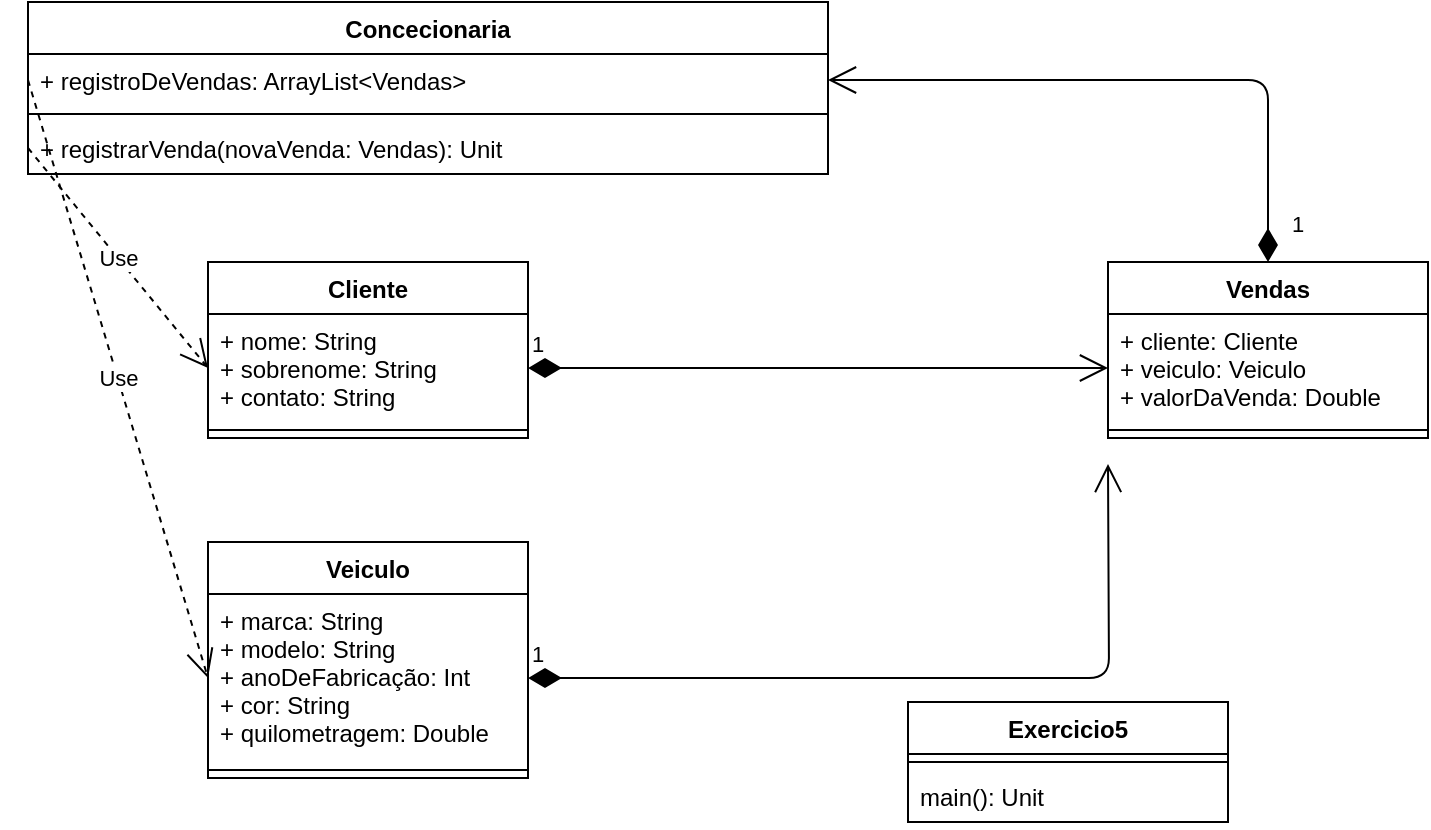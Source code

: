 <mxfile version="13.6.6" type="device"><diagram id="2YCGG8m8etdBkSunuexX" name="Page-1"><mxGraphModel dx="868" dy="482" grid="1" gridSize="10" guides="1" tooltips="1" connect="1" arrows="1" fold="1" page="1" pageScale="1" pageWidth="827" pageHeight="1169" background="#ffffff" math="0" shadow="0"><root><mxCell id="0"/><mxCell id="1" parent="0"/><mxCell id="ZwA932qo0Er_MMObk_F_-13" value="Vendas" style="swimlane;fontStyle=1;align=center;verticalAlign=top;childLayout=stackLayout;horizontal=1;startSize=26;horizontalStack=0;resizeParent=1;resizeParentMax=0;resizeLast=0;collapsible=1;marginBottom=0;" parent="1" vertex="1"><mxGeometry x="600" y="160" width="160" height="88" as="geometry"/></mxCell><mxCell id="ZwA932qo0Er_MMObk_F_-14" value="+ cliente: Cliente&#10;+ veiculo: Veiculo&#10;+ valorDaVenda: Double" style="text;strokeColor=none;fillColor=none;align=left;verticalAlign=top;spacingLeft=4;spacingRight=4;overflow=hidden;rotatable=0;points=[[0,0.5],[1,0.5]];portConstraint=eastwest;" parent="ZwA932qo0Er_MMObk_F_-13" vertex="1"><mxGeometry y="26" width="160" height="54" as="geometry"/></mxCell><mxCell id="ZwA932qo0Er_MMObk_F_-15" value="" style="line;strokeWidth=1;fillColor=none;align=left;verticalAlign=middle;spacingTop=-1;spacingLeft=3;spacingRight=3;rotatable=0;labelPosition=right;points=[];portConstraint=eastwest;" parent="ZwA932qo0Er_MMObk_F_-13" vertex="1"><mxGeometry y="80" width="160" height="8" as="geometry"/></mxCell><mxCell id="ZwA932qo0Er_MMObk_F_-17" value="1" style="endArrow=open;html=1;endSize=12;startArrow=diamondThin;startSize=14;startFill=1;edgeStyle=orthogonalEdgeStyle;align=left;verticalAlign=bottom;exitX=1;exitY=0.5;exitDx=0;exitDy=0;entryX=0;entryY=0.5;entryDx=0;entryDy=0;" parent="1" source="ZwA932qo0Er_MMObk_F_-6" target="ZwA932qo0Er_MMObk_F_-14" edge="1"><mxGeometry x="-1" y="3" relative="1" as="geometry"><mxPoint x="330" y="250" as="sourcePoint"/><mxPoint x="490" y="250" as="targetPoint"/></mxGeometry></mxCell><mxCell id="ZwA932qo0Er_MMObk_F_-1" value="Veiculo" style="swimlane;fontStyle=1;align=center;verticalAlign=top;childLayout=stackLayout;horizontal=1;startSize=26;horizontalStack=0;resizeParent=1;resizeParentMax=0;resizeLast=0;collapsible=1;marginBottom=0;" parent="1" vertex="1"><mxGeometry x="150" y="300" width="160" height="118" as="geometry"/></mxCell><mxCell id="ZwA932qo0Er_MMObk_F_-2" value="+ marca: String&#10;+ modelo: String&#10;+ anoDeFabricação: Int&#10;+ cor: String&#10;+ quilometragem: Double" style="text;strokeColor=none;fillColor=none;align=left;verticalAlign=top;spacingLeft=4;spacingRight=4;overflow=hidden;rotatable=0;points=[[0,0.5],[1,0.5]];portConstraint=eastwest;" parent="ZwA932qo0Er_MMObk_F_-1" vertex="1"><mxGeometry y="26" width="160" height="84" as="geometry"/></mxCell><mxCell id="ZwA932qo0Er_MMObk_F_-3" value="" style="line;strokeWidth=1;fillColor=none;align=left;verticalAlign=middle;spacingTop=-1;spacingLeft=3;spacingRight=3;rotatable=0;labelPosition=right;points=[];portConstraint=eastwest;" parent="ZwA932qo0Er_MMObk_F_-1" vertex="1"><mxGeometry y="110" width="160" height="8" as="geometry"/></mxCell><mxCell id="ZwA932qo0Er_MMObk_F_-5" value="Cliente" style="swimlane;fontStyle=1;align=center;verticalAlign=top;childLayout=stackLayout;horizontal=1;startSize=26;horizontalStack=0;resizeParent=1;resizeParentMax=0;resizeLast=0;collapsible=1;marginBottom=0;" parent="1" vertex="1"><mxGeometry x="150" y="160" width="160" height="88" as="geometry"/></mxCell><mxCell id="ZwA932qo0Er_MMObk_F_-6" value="+ nome: String&#10;+ sobrenome: String&#10;+ contato: String" style="text;strokeColor=none;fillColor=none;align=left;verticalAlign=top;spacingLeft=4;spacingRight=4;overflow=hidden;rotatable=0;points=[[0,0.5],[1,0.5]];portConstraint=eastwest;" parent="ZwA932qo0Er_MMObk_F_-5" vertex="1"><mxGeometry y="26" width="160" height="54" as="geometry"/></mxCell><mxCell id="ZwA932qo0Er_MMObk_F_-7" value="" style="line;strokeWidth=1;fillColor=none;align=left;verticalAlign=middle;spacingTop=-1;spacingLeft=3;spacingRight=3;rotatable=0;labelPosition=right;points=[];portConstraint=eastwest;" parent="ZwA932qo0Er_MMObk_F_-5" vertex="1"><mxGeometry y="80" width="160" height="8" as="geometry"/></mxCell><mxCell id="ZwA932qo0Er_MMObk_F_-22" value="1" style="endArrow=open;html=1;endSize=12;startArrow=diamondThin;startSize=14;startFill=1;edgeStyle=orthogonalEdgeStyle;align=left;verticalAlign=bottom;exitX=1;exitY=0.5;exitDx=0;exitDy=0;entryX=0;entryY=0.5;entryDx=0;entryDy=0;" parent="1" source="ZwA932qo0Er_MMObk_F_-2" edge="1"><mxGeometry x="-1" y="3" relative="1" as="geometry"><mxPoint x="330" y="250" as="sourcePoint"/><mxPoint x="600" y="261" as="targetPoint"/></mxGeometry></mxCell><mxCell id="ZwA932qo0Er_MMObk_F_-23" value="Use" style="endArrow=open;endSize=12;dashed=1;html=1;exitX=0;exitY=0.5;exitDx=0;exitDy=0;entryX=0;entryY=0.5;entryDx=0;entryDy=0;" parent="1" source="ZwA932qo0Er_MMObk_F_-21" target="ZwA932qo0Er_MMObk_F_-6" edge="1"><mxGeometry width="160" relative="1" as="geometry"><mxPoint x="330" y="250" as="sourcePoint"/><mxPoint x="490" y="250" as="targetPoint"/></mxGeometry></mxCell><mxCell id="ZwA932qo0Er_MMObk_F_-24" value="Use" style="endArrow=open;endSize=12;dashed=1;html=1;exitX=0;exitY=0.5;exitDx=0;exitDy=0;entryX=0;entryY=0.5;entryDx=0;entryDy=0;" parent="1" source="ZwA932qo0Er_MMObk_F_-19" target="ZwA932qo0Er_MMObk_F_-2" edge="1"><mxGeometry width="160" relative="1" as="geometry"><mxPoint x="330" y="250" as="sourcePoint"/><mxPoint x="490" y="250" as="targetPoint"/></mxGeometry></mxCell><mxCell id="ZwA932qo0Er_MMObk_F_-18" value="Concecionaria" style="swimlane;fontStyle=1;align=center;verticalAlign=top;childLayout=stackLayout;horizontal=1;startSize=26;horizontalStack=0;resizeParent=1;resizeParentMax=0;resizeLast=0;collapsible=1;marginBottom=0;" parent="1" vertex="1"><mxGeometry x="60" y="30" width="400" height="86" as="geometry"/></mxCell><mxCell id="ZwA932qo0Er_MMObk_F_-19" value="+ registroDeVendas: ArrayList&lt;Vendas&gt;" style="text;strokeColor=none;fillColor=none;align=left;verticalAlign=top;spacingLeft=4;spacingRight=4;overflow=hidden;rotatable=0;points=[[0,0.5],[1,0.5]];portConstraint=eastwest;" parent="ZwA932qo0Er_MMObk_F_-18" vertex="1"><mxGeometry y="26" width="400" height="26" as="geometry"/></mxCell><mxCell id="ZwA932qo0Er_MMObk_F_-20" value="" style="line;strokeWidth=1;fillColor=none;align=left;verticalAlign=middle;spacingTop=-1;spacingLeft=3;spacingRight=3;rotatable=0;labelPosition=right;points=[];portConstraint=eastwest;" parent="ZwA932qo0Er_MMObk_F_-18" vertex="1"><mxGeometry y="52" width="400" height="8" as="geometry"/></mxCell><mxCell id="ZwA932qo0Er_MMObk_F_-21" value="+ registrarVenda(novaVenda: Vendas): Unit " style="text;strokeColor=none;fillColor=none;align=left;verticalAlign=top;spacingLeft=4;spacingRight=4;overflow=hidden;rotatable=0;points=[[0,0.5],[1,0.5]];portConstraint=eastwest;" parent="ZwA932qo0Er_MMObk_F_-18" vertex="1"><mxGeometry y="60" width="400" height="26" as="geometry"/></mxCell><mxCell id="ZwA932qo0Er_MMObk_F_-25" value="1" style="endArrow=open;html=1;endSize=12;startArrow=diamondThin;startSize=14;startFill=1;edgeStyle=orthogonalEdgeStyle;align=left;verticalAlign=bottom;exitX=0.5;exitY=0;exitDx=0;exitDy=0;entryX=1;entryY=0.5;entryDx=0;entryDy=0;" parent="1" source="ZwA932qo0Er_MMObk_F_-13" target="ZwA932qo0Er_MMObk_F_-19" edge="1"><mxGeometry x="-0.936" y="-10" relative="1" as="geometry"><mxPoint x="330" y="250" as="sourcePoint"/><mxPoint x="490" y="250" as="targetPoint"/><mxPoint as="offset"/></mxGeometry></mxCell><mxCell id="ZwA932qo0Er_MMObk_F_-26" value="Exercicio5" style="swimlane;fontStyle=1;align=center;verticalAlign=top;childLayout=stackLayout;horizontal=1;startSize=26;horizontalStack=0;resizeParent=1;resizeParentMax=0;resizeLast=0;collapsible=1;marginBottom=0;" parent="1" vertex="1"><mxGeometry x="500" y="380" width="160" height="60" as="geometry"/></mxCell><mxCell id="ZwA932qo0Er_MMObk_F_-28" value="" style="line;strokeWidth=1;fillColor=none;align=left;verticalAlign=middle;spacingTop=-1;spacingLeft=3;spacingRight=3;rotatable=0;labelPosition=right;points=[];portConstraint=eastwest;" parent="ZwA932qo0Er_MMObk_F_-26" vertex="1"><mxGeometry y="26" width="160" height="8" as="geometry"/></mxCell><mxCell id="ZwA932qo0Er_MMObk_F_-29" value="main(): Unit" style="text;strokeColor=none;fillColor=none;align=left;verticalAlign=top;spacingLeft=4;spacingRight=4;overflow=hidden;rotatable=0;points=[[0,0.5],[1,0.5]];portConstraint=eastwest;" parent="ZwA932qo0Er_MMObk_F_-26" vertex="1"><mxGeometry y="34" width="160" height="26" as="geometry"/></mxCell></root></mxGraphModel></diagram></mxfile>